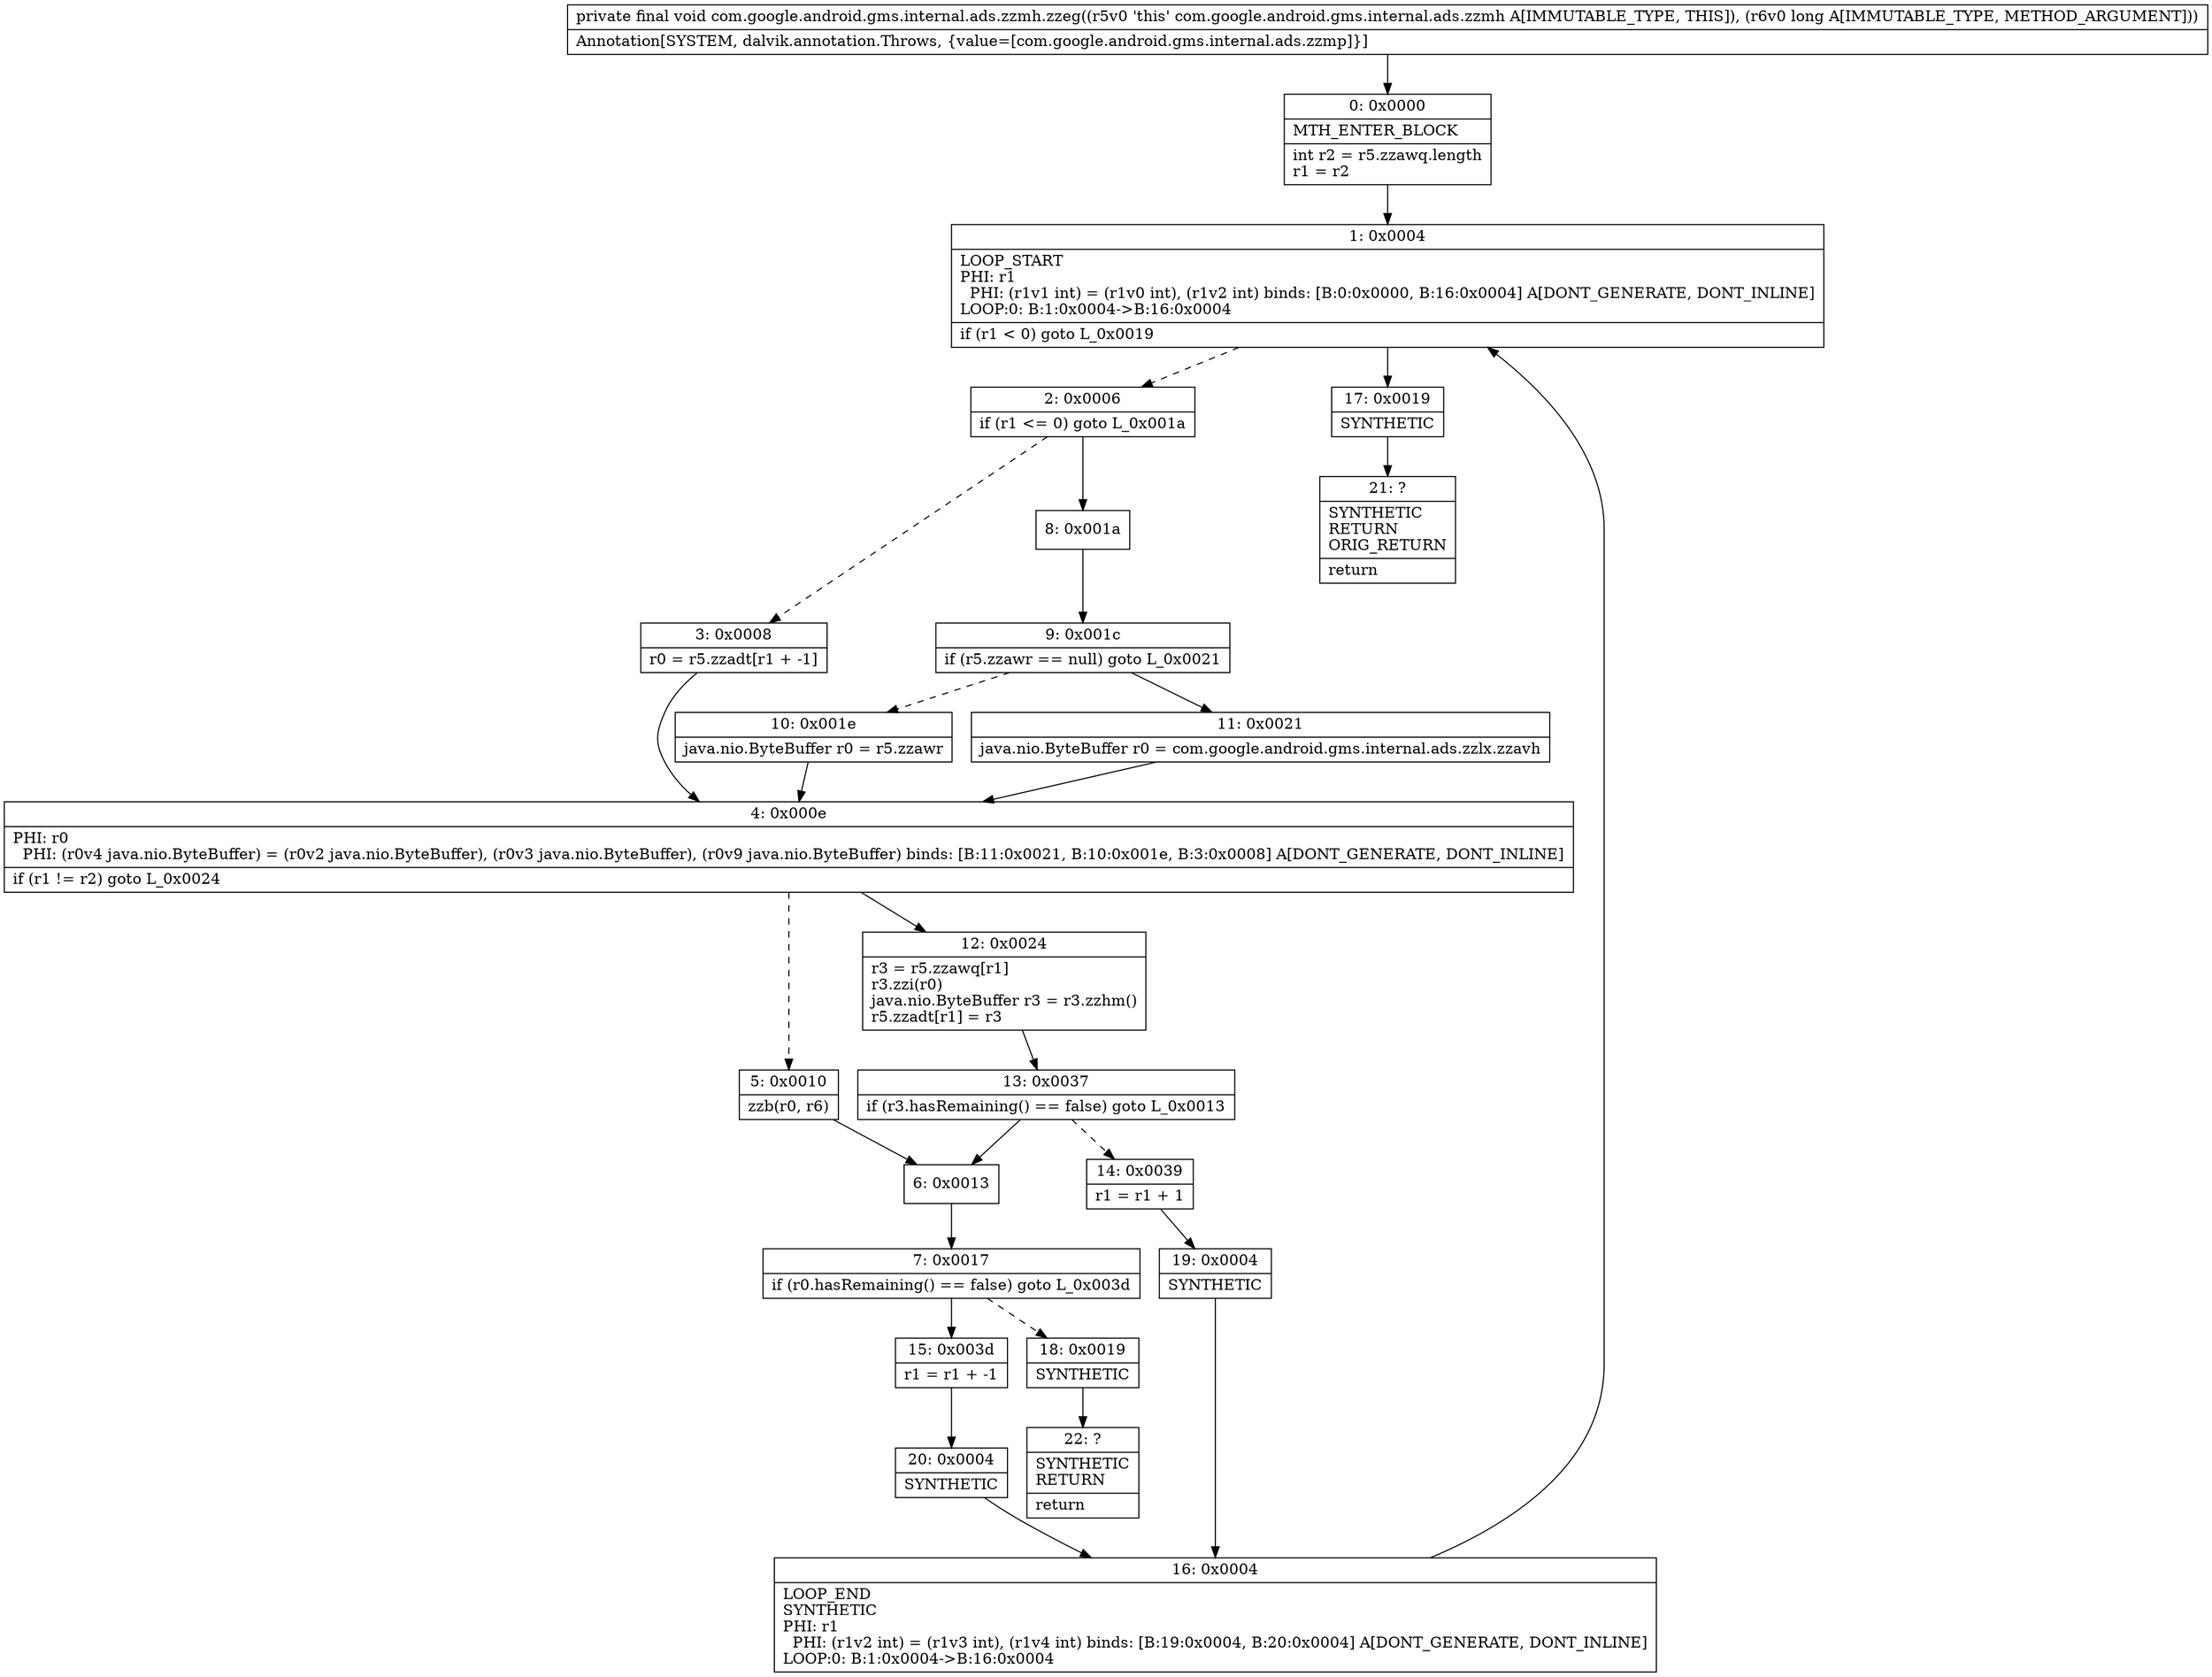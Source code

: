 digraph "CFG forcom.google.android.gms.internal.ads.zzmh.zzeg(J)V" {
Node_0 [shape=record,label="{0\:\ 0x0000|MTH_ENTER_BLOCK\l|int r2 = r5.zzawq.length\lr1 = r2\l}"];
Node_1 [shape=record,label="{1\:\ 0x0004|LOOP_START\lPHI: r1 \l  PHI: (r1v1 int) = (r1v0 int), (r1v2 int) binds: [B:0:0x0000, B:16:0x0004] A[DONT_GENERATE, DONT_INLINE]\lLOOP:0: B:1:0x0004\-\>B:16:0x0004\l|if (r1 \< 0) goto L_0x0019\l}"];
Node_2 [shape=record,label="{2\:\ 0x0006|if (r1 \<= 0) goto L_0x001a\l}"];
Node_3 [shape=record,label="{3\:\ 0x0008|r0 = r5.zzadt[r1 + \-1]\l}"];
Node_4 [shape=record,label="{4\:\ 0x000e|PHI: r0 \l  PHI: (r0v4 java.nio.ByteBuffer) = (r0v2 java.nio.ByteBuffer), (r0v3 java.nio.ByteBuffer), (r0v9 java.nio.ByteBuffer) binds: [B:11:0x0021, B:10:0x001e, B:3:0x0008] A[DONT_GENERATE, DONT_INLINE]\l|if (r1 != r2) goto L_0x0024\l}"];
Node_5 [shape=record,label="{5\:\ 0x0010|zzb(r0, r6)\l}"];
Node_6 [shape=record,label="{6\:\ 0x0013}"];
Node_7 [shape=record,label="{7\:\ 0x0017|if (r0.hasRemaining() == false) goto L_0x003d\l}"];
Node_8 [shape=record,label="{8\:\ 0x001a}"];
Node_9 [shape=record,label="{9\:\ 0x001c|if (r5.zzawr == null) goto L_0x0021\l}"];
Node_10 [shape=record,label="{10\:\ 0x001e|java.nio.ByteBuffer r0 = r5.zzawr\l}"];
Node_11 [shape=record,label="{11\:\ 0x0021|java.nio.ByteBuffer r0 = com.google.android.gms.internal.ads.zzlx.zzavh\l}"];
Node_12 [shape=record,label="{12\:\ 0x0024|r3 = r5.zzawq[r1]\lr3.zzi(r0)\ljava.nio.ByteBuffer r3 = r3.zzhm()\lr5.zzadt[r1] = r3\l}"];
Node_13 [shape=record,label="{13\:\ 0x0037|if (r3.hasRemaining() == false) goto L_0x0013\l}"];
Node_14 [shape=record,label="{14\:\ 0x0039|r1 = r1 + 1\l}"];
Node_15 [shape=record,label="{15\:\ 0x003d|r1 = r1 + \-1\l}"];
Node_16 [shape=record,label="{16\:\ 0x0004|LOOP_END\lSYNTHETIC\lPHI: r1 \l  PHI: (r1v2 int) = (r1v3 int), (r1v4 int) binds: [B:19:0x0004, B:20:0x0004] A[DONT_GENERATE, DONT_INLINE]\lLOOP:0: B:1:0x0004\-\>B:16:0x0004\l}"];
Node_17 [shape=record,label="{17\:\ 0x0019|SYNTHETIC\l}"];
Node_18 [shape=record,label="{18\:\ 0x0019|SYNTHETIC\l}"];
Node_19 [shape=record,label="{19\:\ 0x0004|SYNTHETIC\l}"];
Node_20 [shape=record,label="{20\:\ 0x0004|SYNTHETIC\l}"];
Node_21 [shape=record,label="{21\:\ ?|SYNTHETIC\lRETURN\lORIG_RETURN\l|return\l}"];
Node_22 [shape=record,label="{22\:\ ?|SYNTHETIC\lRETURN\l|return\l}"];
MethodNode[shape=record,label="{private final void com.google.android.gms.internal.ads.zzmh.zzeg((r5v0 'this' com.google.android.gms.internal.ads.zzmh A[IMMUTABLE_TYPE, THIS]), (r6v0 long A[IMMUTABLE_TYPE, METHOD_ARGUMENT]))  | Annotation[SYSTEM, dalvik.annotation.Throws, \{value=[com.google.android.gms.internal.ads.zzmp]\}]\l}"];
MethodNode -> Node_0;
Node_0 -> Node_1;
Node_1 -> Node_2[style=dashed];
Node_1 -> Node_17;
Node_2 -> Node_3[style=dashed];
Node_2 -> Node_8;
Node_3 -> Node_4;
Node_4 -> Node_5[style=dashed];
Node_4 -> Node_12;
Node_5 -> Node_6;
Node_6 -> Node_7;
Node_7 -> Node_15;
Node_7 -> Node_18[style=dashed];
Node_8 -> Node_9;
Node_9 -> Node_10[style=dashed];
Node_9 -> Node_11;
Node_10 -> Node_4;
Node_11 -> Node_4;
Node_12 -> Node_13;
Node_13 -> Node_6;
Node_13 -> Node_14[style=dashed];
Node_14 -> Node_19;
Node_15 -> Node_20;
Node_16 -> Node_1;
Node_17 -> Node_21;
Node_18 -> Node_22;
Node_19 -> Node_16;
Node_20 -> Node_16;
}

